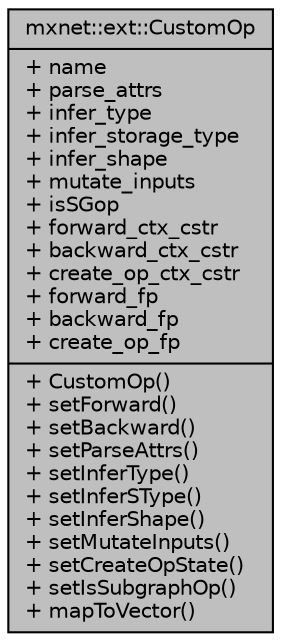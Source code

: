 digraph "mxnet::ext::CustomOp"
{
 // LATEX_PDF_SIZE
  edge [fontname="Helvetica",fontsize="10",labelfontname="Helvetica",labelfontsize="10"];
  node [fontname="Helvetica",fontsize="10",shape=record];
  Node1 [label="{mxnet::ext::CustomOp\n|+ name\l+ parse_attrs\l+ infer_type\l+ infer_storage_type\l+ infer_shape\l+ mutate_inputs\l+ isSGop\l+ forward_ctx_cstr\l+ backward_ctx_cstr\l+ create_op_ctx_cstr\l+ forward_fp\l+ backward_fp\l+ create_op_fp\l|+ CustomOp()\l+ setForward()\l+ setBackward()\l+ setParseAttrs()\l+ setInferType()\l+ setInferSType()\l+ setInferShape()\l+ setMutateInputs()\l+ setCreateOpState()\l+ setIsSubgraphOp()\l+ mapToVector()\l}",height=0.2,width=0.4,color="black", fillcolor="grey75", style="filled", fontcolor="black",tooltip="Class to hold custom operator registration."];
}

